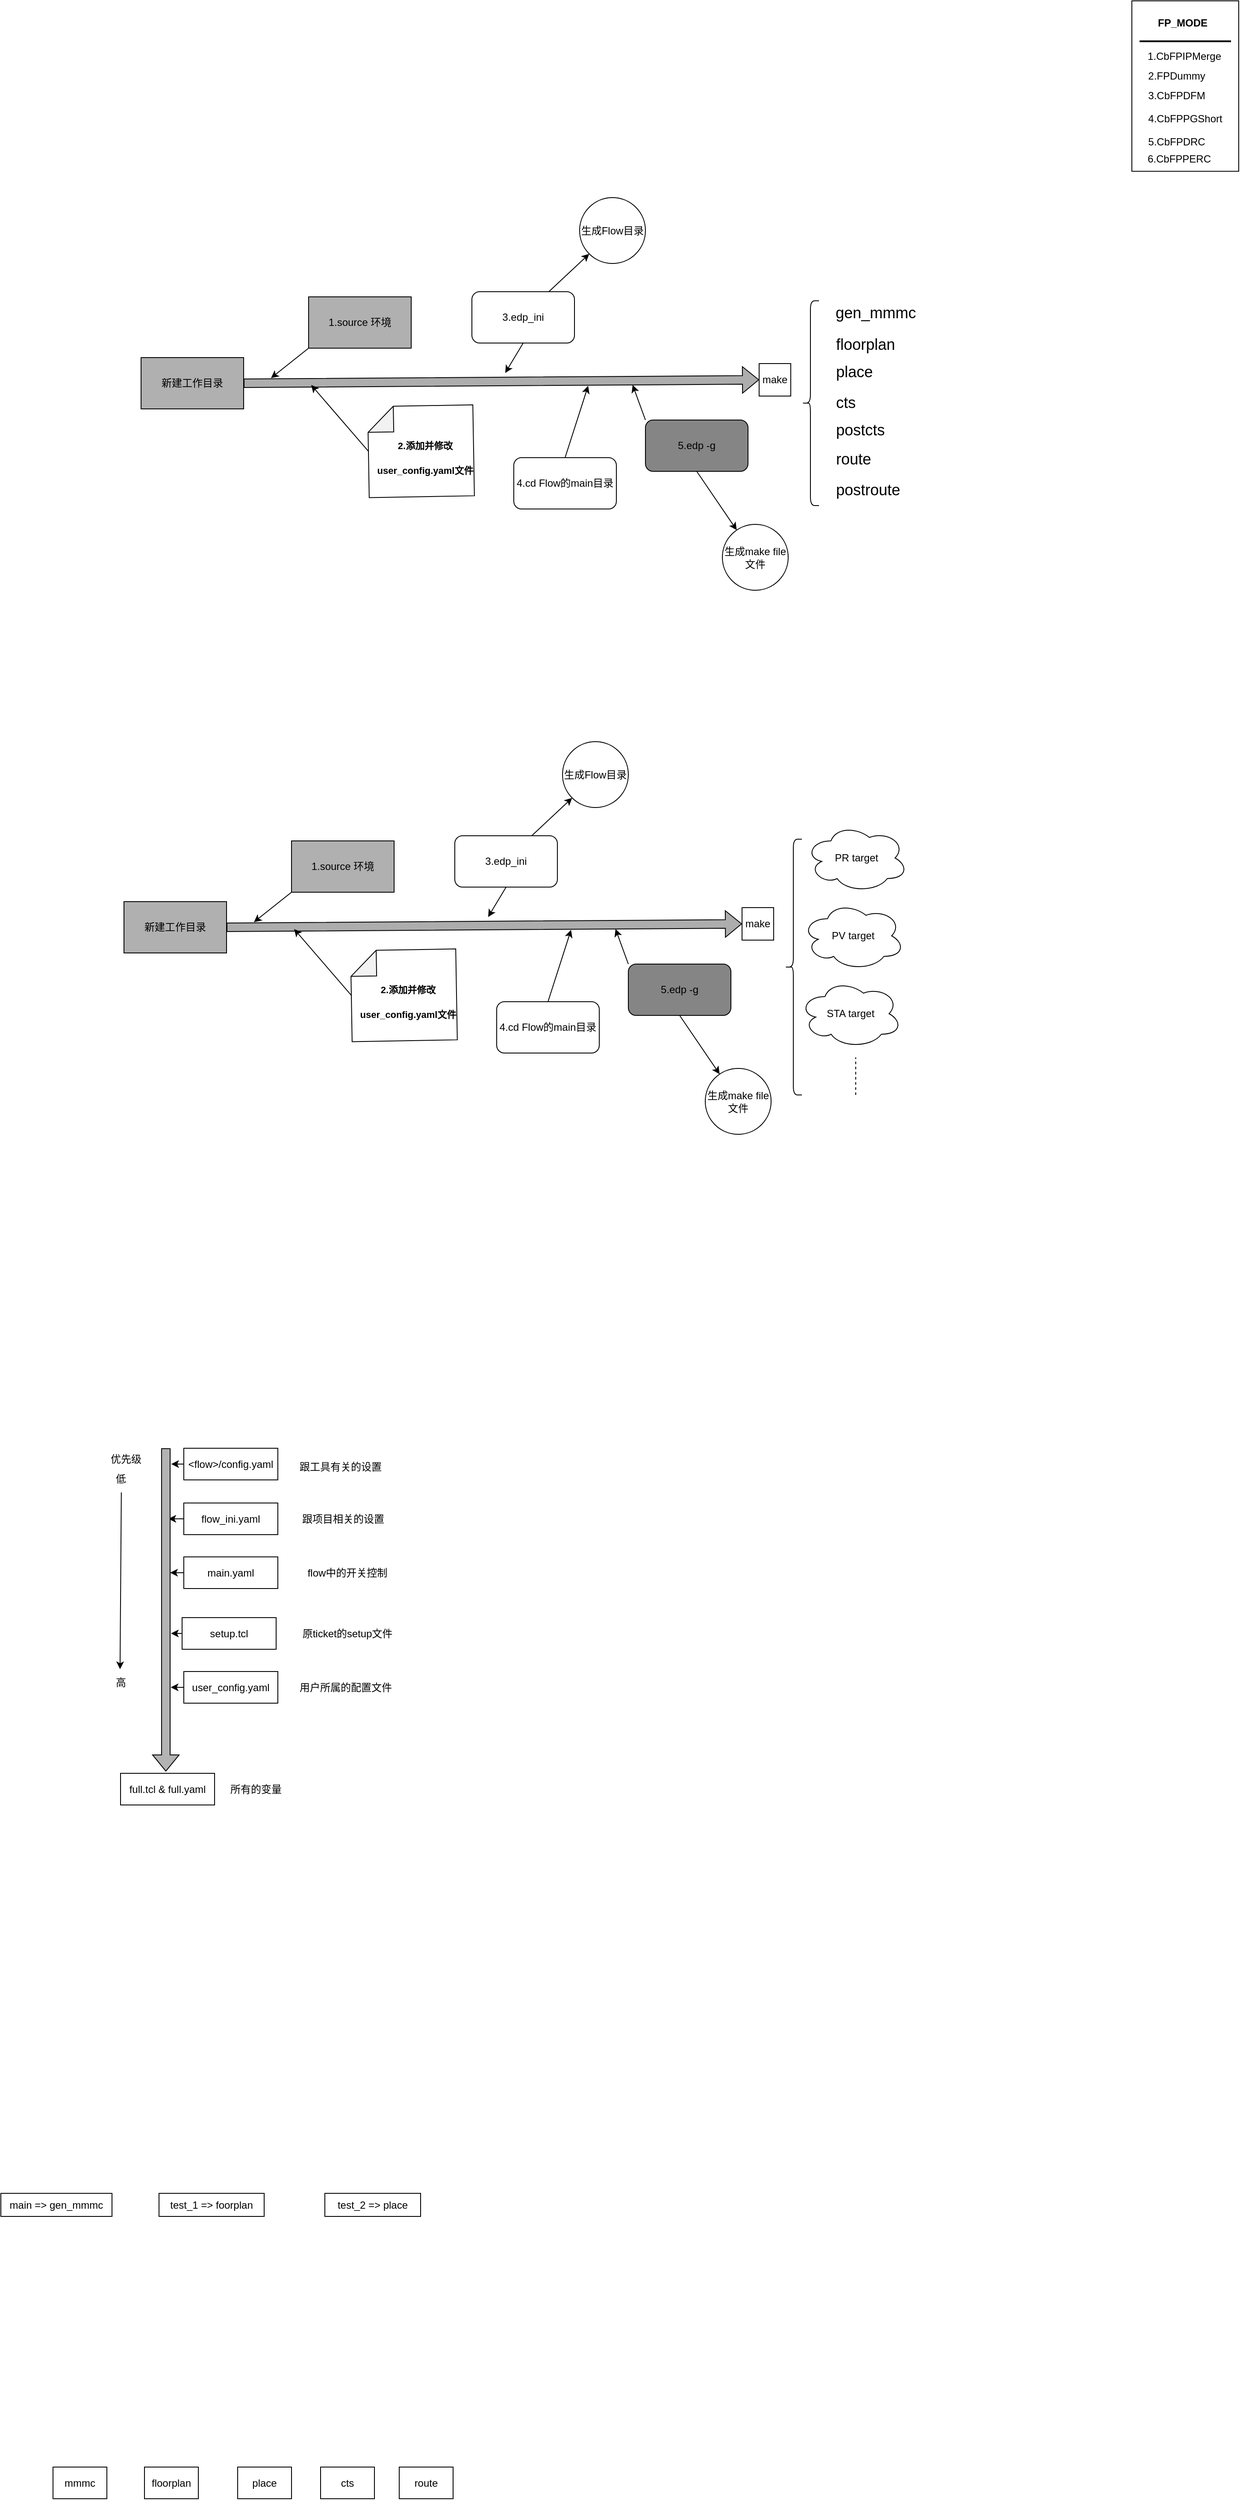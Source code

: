 <mxfile version="24.6.4" type="device">
  <diagram id="2Edrh2dbVa9gK9jKkyzz" name="第 1 页">
    <mxGraphModel dx="986" dy="433" grid="0" gridSize="10" guides="1" tooltips="1" connect="1" arrows="1" fold="1" page="1" pageScale="1" pageWidth="50000" pageHeight="50000" math="0" shadow="0">
      <root>
        <mxCell id="0" />
        <mxCell id="1" parent="0" />
        <mxCell id="g1J860Th6vdiFnxwKssL-17" value="1.source 环境" style="rounded=0;whiteSpace=wrap;html=1;fillColor=#B0B0B0;" parent="1" vertex="1">
          <mxGeometry x="452" y="551" width="120" height="60" as="geometry" />
        </mxCell>
        <mxCell id="g1J860Th6vdiFnxwKssL-18" value="新建工作目录" style="rounded=0;whiteSpace=wrap;html=1;fillColor=#B0B0B0;" parent="1" vertex="1">
          <mxGeometry x="256" y="622" width="120" height="60" as="geometry" />
        </mxCell>
        <mxCell id="g1J860Th6vdiFnxwKssL-22" value="" style="group" parent="1" vertex="1" connectable="0">
          <mxGeometry x="509" y="686" width="149" height="91" as="geometry" />
        </mxCell>
        <mxCell id="g1J860Th6vdiFnxwKssL-20" value="" style="shape=note;whiteSpace=wrap;html=1;backgroundOutline=1;darkOpacity=0.05;rotation=-91;" parent="g1J860Th6vdiFnxwKssL-22" vertex="1">
          <mxGeometry x="21.356" y="-16.023" width="106.288" height="123.045" as="geometry" />
        </mxCell>
        <mxCell id="g1J860Th6vdiFnxwKssL-21" value="&lt;font data-sider-select-id=&quot;ac3c47cb-9aac-4c60-aa73-1e2a86142721&quot; style=&quot;font-size: 11px;&quot;&gt;2.添加并修改&lt;/font&gt;&lt;div&gt;&lt;font data-sider-select-id=&quot;ac3c47cb-9aac-4c60-aa73-1e2a86142721&quot; style=&quot;font-size: 11px;&quot;&gt;user_config.yaml文件&lt;/font&gt;&lt;/div&gt;" style="text;strokeColor=none;fillColor=none;html=1;fontSize=24;fontStyle=1;verticalAlign=middle;align=center;" parent="g1J860Th6vdiFnxwKssL-22" vertex="1">
          <mxGeometry x="33.139" y="34.137" width="90.844" height="30.382" as="geometry" />
        </mxCell>
        <mxCell id="g1J860Th6vdiFnxwKssL-23" value="3.edp_ini" style="rounded=1;whiteSpace=wrap;html=1;" parent="1" vertex="1">
          <mxGeometry x="643" y="545" width="120" height="60" as="geometry" />
        </mxCell>
        <mxCell id="g1J860Th6vdiFnxwKssL-24" value="5.edp -g" style="rounded=1;whiteSpace=wrap;html=1;fillColor=#858585;" parent="1" vertex="1">
          <mxGeometry x="846" y="695" width="120" height="60" as="geometry" />
        </mxCell>
        <mxCell id="g1J860Th6vdiFnxwKssL-25" value="" style="shape=flexArrow;endArrow=classic;html=1;rounded=0;exitX=1;exitY=0.5;exitDx=0;exitDy=0;fillColor=#ADADAD;entryX=0;entryY=0.5;entryDx=0;entryDy=0;" parent="1" source="g1J860Th6vdiFnxwKssL-18" target="oWbEBl2o8Fg8DfM6E3F1-1" edge="1">
          <mxGeometry width="50" height="50" relative="1" as="geometry">
            <mxPoint x="443" y="663" as="sourcePoint" />
            <mxPoint x="994" y="645" as="targetPoint" />
          </mxGeometry>
        </mxCell>
        <mxCell id="g1J860Th6vdiFnxwKssL-26" value="" style="endArrow=classic;html=1;rounded=0;exitX=0;exitY=1;exitDx=0;exitDy=0;" parent="1" source="g1J860Th6vdiFnxwKssL-17" edge="1">
          <mxGeometry width="50" height="50" relative="1" as="geometry">
            <mxPoint x="713" y="447" as="sourcePoint" />
            <mxPoint x="408" y="646" as="targetPoint" />
          </mxGeometry>
        </mxCell>
        <mxCell id="g1J860Th6vdiFnxwKssL-28" value="" style="endArrow=classic;html=1;rounded=0;exitX=0;exitY=0;exitDx=54.174;exitDy=0;exitPerimeter=0;" parent="1" source="g1J860Th6vdiFnxwKssL-20" edge="1">
          <mxGeometry width="50" height="50" relative="1" as="geometry">
            <mxPoint x="713" y="568" as="sourcePoint" />
            <mxPoint x="455" y="654" as="targetPoint" />
          </mxGeometry>
        </mxCell>
        <mxCell id="g1J860Th6vdiFnxwKssL-29" value="" style="endArrow=classic;html=1;rounded=0;exitX=0.5;exitY=1;exitDx=0;exitDy=0;" parent="1" source="g1J860Th6vdiFnxwKssL-23" edge="1">
          <mxGeometry width="50" height="50" relative="1" as="geometry">
            <mxPoint x="713" y="568" as="sourcePoint" />
            <mxPoint x="682" y="640" as="targetPoint" />
          </mxGeometry>
        </mxCell>
        <mxCell id="g1J860Th6vdiFnxwKssL-30" value="" style="endArrow=classic;html=1;rounded=0;exitX=0;exitY=0;exitDx=0;exitDy=0;" parent="1" source="g1J860Th6vdiFnxwKssL-24" edge="1">
          <mxGeometry width="50" height="50" relative="1" as="geometry">
            <mxPoint x="713" y="568" as="sourcePoint" />
            <mxPoint x="831" y="654" as="targetPoint" />
          </mxGeometry>
        </mxCell>
        <mxCell id="g1J860Th6vdiFnxwKssL-31" value="生成make file文件" style="ellipse;whiteSpace=wrap;html=1;" parent="1" vertex="1">
          <mxGeometry x="936" y="817" width="77" height="77" as="geometry" />
        </mxCell>
        <mxCell id="g1J860Th6vdiFnxwKssL-32" value="生成Flow目录" style="ellipse;whiteSpace=wrap;html=1;" parent="1" vertex="1">
          <mxGeometry x="769" y="435" width="77" height="77" as="geometry" />
        </mxCell>
        <mxCell id="g1J860Th6vdiFnxwKssL-33" value="" style="endArrow=classic;html=1;rounded=0;exitX=0.75;exitY=0;exitDx=0;exitDy=0;entryX=0;entryY=1;entryDx=0;entryDy=0;" parent="1" source="g1J860Th6vdiFnxwKssL-23" target="g1J860Th6vdiFnxwKssL-32" edge="1">
          <mxGeometry width="50" height="50" relative="1" as="geometry">
            <mxPoint x="713" y="690" as="sourcePoint" />
            <mxPoint x="763" y="640" as="targetPoint" />
          </mxGeometry>
        </mxCell>
        <mxCell id="g1J860Th6vdiFnxwKssL-34" value="" style="endArrow=classic;html=1;rounded=0;exitX=0.5;exitY=1;exitDx=0;exitDy=0;" parent="1" source="g1J860Th6vdiFnxwKssL-24" target="g1J860Th6vdiFnxwKssL-31" edge="1">
          <mxGeometry width="50" height="50" relative="1" as="geometry">
            <mxPoint x="713" y="690" as="sourcePoint" />
            <mxPoint x="763" y="640" as="targetPoint" />
          </mxGeometry>
        </mxCell>
        <mxCell id="oWbEBl2o8Fg8DfM6E3F1-1" value="make" style="rounded=0;whiteSpace=wrap;html=1;" parent="1" vertex="1">
          <mxGeometry x="979" y="629" width="37" height="38" as="geometry" />
        </mxCell>
        <mxCell id="oWbEBl2o8Fg8DfM6E3F1-2" value="" style="shape=curlyBracket;whiteSpace=wrap;html=1;rounded=1;labelPosition=left;verticalLabelPosition=middle;align=right;verticalAlign=middle;" parent="1" vertex="1">
          <mxGeometry x="1029" y="555.62" width="20" height="239.38" as="geometry" />
        </mxCell>
        <mxCell id="oWbEBl2o8Fg8DfM6E3F1-46" value="" style="group" parent="1" vertex="1" connectable="0">
          <mxGeometry x="1415" y="205" width="125" height="199.25" as="geometry" />
        </mxCell>
        <mxCell id="oWbEBl2o8Fg8DfM6E3F1-40" value="&lt;div&gt;&lt;div&gt;&lt;br&gt;&lt;/div&gt;&lt;/div&gt;" style="rounded=0;whiteSpace=wrap;html=1;" parent="oWbEBl2o8Fg8DfM6E3F1-46" vertex="1">
          <mxGeometry width="125" height="199.25" as="geometry" />
        </mxCell>
        <mxCell id="oWbEBl2o8Fg8DfM6E3F1-41" value="" style="line;strokeWidth=2;html=1;" parent="oWbEBl2o8Fg8DfM6E3F1-46" vertex="1">
          <mxGeometry x="9.009" y="40.137" width="106.982" height="14.335" as="geometry" />
        </mxCell>
        <mxCell id="oWbEBl2o8Fg8DfM6E3F1-47" value="&lt;b data-sider-select-id=&quot;d9ca1631-cc6f-4ed3-a639-94c9e689825b&quot;&gt;FP_MODE&lt;/b&gt;" style="text;html=1;align=center;verticalAlign=middle;resizable=0;points=[];autosize=1;strokeColor=none;fillColor=none;" parent="oWbEBl2o8Fg8DfM6E3F1-46" vertex="1">
          <mxGeometry x="20.997" y="12.939" width="76" height="26" as="geometry" />
        </mxCell>
        <mxCell id="oWbEBl2o8Fg8DfM6E3F1-54" value="&lt;span data-sider-select-id=&quot;99fa7711-8cff-403c-a371-6c08e8c9f001&quot; style=&quot;text-align: left; text-wrap: wrap;&quot;&gt;&lt;font data-sider-select-id=&quot;bf49ba30-4566-4030-b8a1-2bf71007fc2c&quot; style=&quot;font-size: 12px;&quot;&gt;2.FPDummy&lt;/font&gt;&lt;/span&gt;" style="text;html=1;align=center;verticalAlign=middle;resizable=0;points=[];autosize=1;strokeColor=none;fillColor=none;" parent="oWbEBl2o8Fg8DfM6E3F1-46" vertex="1">
          <mxGeometry x="9.01" y="74.784" width="85" height="26" as="geometry" />
        </mxCell>
        <mxCell id="oWbEBl2o8Fg8DfM6E3F1-49" value="&lt;font data-sider-select-id=&quot;fd33093a-4f0a-4e13-8372-76dc305c88ec&quot; style=&quot;font-size: 12px;&quot;&gt;3.CbFPDFM&lt;/font&gt;" style="text;html=1;align=center;verticalAlign=middle;resizable=0;points=[];autosize=1;strokeColor=none;fillColor=none;" parent="oWbEBl2o8Fg8DfM6E3F1-46" vertex="1">
          <mxGeometry x="9.01" y="97.798" width="85" height="26" as="geometry" />
        </mxCell>
        <mxCell id="oWbEBl2o8Fg8DfM6E3F1-50" value="&lt;font data-sider-select-id=&quot;a13554c6-6b40-4dca-953b-ee59fdd4d036&quot; style=&quot;font-size: 12px;&quot;&gt;4.CbFPPGShort&lt;/font&gt;" style="text;html=1;align=center;verticalAlign=middle;resizable=0;points=[];autosize=1;strokeColor=none;fillColor=none;" parent="oWbEBl2o8Fg8DfM6E3F1-46" vertex="1">
          <mxGeometry x="9.01" y="124.989" width="105" height="26" as="geometry" />
        </mxCell>
        <mxCell id="oWbEBl2o8Fg8DfM6E3F1-51" value="&lt;font data-sider-select-id=&quot;acddb4a8-8911-43b6-9aab-9c53931a1b9e&quot; style=&quot;font-size: 12px;&quot;&gt;5.CbFPDRC&lt;/font&gt;" style="text;html=1;align=center;verticalAlign=middle;resizable=0;points=[];autosize=1;strokeColor=none;fillColor=none;" parent="oWbEBl2o8Fg8DfM6E3F1-46" vertex="1">
          <mxGeometry x="9.01" y="152.183" width="85" height="26" as="geometry" />
        </mxCell>
        <mxCell id="oWbEBl2o8Fg8DfM6E3F1-52" value="&lt;font data-sider-select-id=&quot;4f210d57-bb04-4a2b-893e-a420c23c2cde&quot; style=&quot;font-size: 12px;&quot;&gt;6.CbFPPERC&lt;/font&gt;" style="text;html=1;align=center;verticalAlign=middle;resizable=0;points=[];autosize=1;strokeColor=none;fillColor=none;" parent="oWbEBl2o8Fg8DfM6E3F1-46" vertex="1">
          <mxGeometry x="9.01" y="172.056" width="92" height="26" as="geometry" />
        </mxCell>
        <mxCell id="oWbEBl2o8Fg8DfM6E3F1-53" value="&lt;div&gt;&lt;span style=&quot;text-align: left;&quot; data-sider-select-id=&quot;d6f26f39-66fe-4509-8251-e858bef17e57&quot;&gt;&lt;font data-sider-select-id=&quot;4eeca90d-0ec9-4b86-97ac-9a9df71933e0&quot; style=&quot;font-size: 12px;&quot;&gt;1.CbFPIPMerge&lt;/font&gt;&lt;/span&gt;&lt;/div&gt;&lt;div&gt;&lt;br style=&quot;text-wrap: wrap;&quot;&gt;&lt;/div&gt;" style="text;html=1;align=center;verticalAlign=middle;resizable=0;points=[];autosize=1;strokeColor=none;fillColor=none;" parent="oWbEBl2o8Fg8DfM6E3F1-46" vertex="1">
          <mxGeometry x="9.01" y="51.512" width="104" height="41" as="geometry" />
        </mxCell>
        <mxCell id="_2UC7QPBTQOqAa1snjqE-1" value="&lt;font style=&quot;font-size: 18px;&quot;&gt;floorplan&lt;/font&gt;" style="text;html=1;align=center;verticalAlign=middle;resizable=0;points=[];autosize=1;strokeColor=none;fillColor=none;" parent="1" vertex="1">
          <mxGeometry x="1059" y="590" width="87" height="34" as="geometry" />
        </mxCell>
        <mxCell id="_2UC7QPBTQOqAa1snjqE-2" value="4.cd Flow的main目录" style="rounded=1;whiteSpace=wrap;html=1;" parent="1" vertex="1">
          <mxGeometry x="692" y="739" width="120" height="60" as="geometry" />
        </mxCell>
        <mxCell id="_2UC7QPBTQOqAa1snjqE-3" value="" style="endArrow=classic;html=1;rounded=0;exitX=0.5;exitY=0;exitDx=0;exitDy=0;" parent="1" source="_2UC7QPBTQOqAa1snjqE-2" edge="1">
          <mxGeometry width="50" height="50" relative="1" as="geometry">
            <mxPoint x="706" y="687" as="sourcePoint" />
            <mxPoint x="779" y="655" as="targetPoint" />
          </mxGeometry>
        </mxCell>
        <mxCell id="_2UC7QPBTQOqAa1snjqE-4" value="&lt;font style=&quot;font-size: 18px;&quot;&gt;place&lt;/font&gt;" style="text;html=1;align=center;verticalAlign=middle;resizable=0;points=[];autosize=1;strokeColor=none;fillColor=none;" parent="1" vertex="1">
          <mxGeometry x="1059" y="622" width="61" height="34" as="geometry" />
        </mxCell>
        <mxCell id="_2UC7QPBTQOqAa1snjqE-5" value="&lt;font style=&quot;font-size: 18px;&quot;&gt;cts&lt;/font&gt;" style="text;html=1;align=center;verticalAlign=middle;resizable=0;points=[];autosize=1;strokeColor=none;fillColor=none;" parent="1" vertex="1">
          <mxGeometry x="1059" y="658.31" width="41" height="34" as="geometry" />
        </mxCell>
        <mxCell id="_2UC7QPBTQOqAa1snjqE-6" value="&lt;font style=&quot;font-size: 18px;&quot;&gt;postcts&lt;/font&gt;" style="text;html=1;align=center;verticalAlign=middle;resizable=0;points=[];autosize=1;strokeColor=none;fillColor=none;" parent="1" vertex="1">
          <mxGeometry x="1059" y="690" width="75" height="34" as="geometry" />
        </mxCell>
        <mxCell id="_2UC7QPBTQOqAa1snjqE-7" value="&lt;font style=&quot;font-size: 18px;&quot;&gt;route&lt;/font&gt;" style="text;html=1;align=center;verticalAlign=middle;resizable=0;points=[];autosize=1;strokeColor=none;fillColor=none;" parent="1" vertex="1">
          <mxGeometry x="1059" y="724" width="59" height="34" as="geometry" />
        </mxCell>
        <mxCell id="_2UC7QPBTQOqAa1snjqE-8" value="&lt;font style=&quot;font-size: 18px;&quot;&gt;postroute&lt;/font&gt;" style="text;html=1;align=center;verticalAlign=middle;resizable=0;points=[];autosize=1;strokeColor=none;fillColor=none;" parent="1" vertex="1">
          <mxGeometry x="1059" y="760" width="93" height="34" as="geometry" />
        </mxCell>
        <mxCell id="_2UC7QPBTQOqAa1snjqE-10" value="1.source 环境" style="rounded=0;whiteSpace=wrap;html=1;fillColor=#B0B0B0;" parent="1" vertex="1">
          <mxGeometry x="432" y="1187" width="120" height="60" as="geometry" />
        </mxCell>
        <mxCell id="_2UC7QPBTQOqAa1snjqE-11" value="新建工作目录" style="rounded=0;whiteSpace=wrap;html=1;fillColor=#B0B0B0;" parent="1" vertex="1">
          <mxGeometry x="236" y="1258" width="120" height="60" as="geometry" />
        </mxCell>
        <mxCell id="_2UC7QPBTQOqAa1snjqE-12" value="" style="group" parent="1" vertex="1" connectable="0">
          <mxGeometry x="489" y="1322" width="149" height="91" as="geometry" />
        </mxCell>
        <mxCell id="_2UC7QPBTQOqAa1snjqE-13" value="" style="shape=note;whiteSpace=wrap;html=1;backgroundOutline=1;darkOpacity=0.05;rotation=-91;" parent="_2UC7QPBTQOqAa1snjqE-12" vertex="1">
          <mxGeometry x="21.356" y="-16.023" width="106.288" height="123.045" as="geometry" />
        </mxCell>
        <mxCell id="_2UC7QPBTQOqAa1snjqE-14" value="&lt;font data-sider-select-id=&quot;ac3c47cb-9aac-4c60-aa73-1e2a86142721&quot; style=&quot;font-size: 11px;&quot;&gt;2.添加并修改&lt;/font&gt;&lt;div&gt;&lt;font data-sider-select-id=&quot;ac3c47cb-9aac-4c60-aa73-1e2a86142721&quot; style=&quot;font-size: 11px;&quot;&gt;user_config.yaml文件&lt;/font&gt;&lt;/div&gt;" style="text;strokeColor=none;fillColor=none;html=1;fontSize=24;fontStyle=1;verticalAlign=middle;align=center;" parent="_2UC7QPBTQOqAa1snjqE-12" vertex="1">
          <mxGeometry x="33.139" y="34.137" width="90.844" height="30.382" as="geometry" />
        </mxCell>
        <mxCell id="_2UC7QPBTQOqAa1snjqE-15" value="3.edp_ini" style="rounded=1;whiteSpace=wrap;html=1;" parent="1" vertex="1">
          <mxGeometry x="623" y="1181" width="120" height="60" as="geometry" />
        </mxCell>
        <mxCell id="_2UC7QPBTQOqAa1snjqE-16" value="5.edp -g" style="rounded=1;whiteSpace=wrap;html=1;fillColor=#858585;" parent="1" vertex="1">
          <mxGeometry x="826" y="1331" width="120" height="60" as="geometry" />
        </mxCell>
        <mxCell id="_2UC7QPBTQOqAa1snjqE-17" value="" style="shape=flexArrow;endArrow=classic;html=1;rounded=0;exitX=1;exitY=0.5;exitDx=0;exitDy=0;fillColor=#ADADAD;entryX=0;entryY=0.5;entryDx=0;entryDy=0;" parent="1" source="_2UC7QPBTQOqAa1snjqE-11" target="_2UC7QPBTQOqAa1snjqE-26" edge="1">
          <mxGeometry width="50" height="50" relative="1" as="geometry">
            <mxPoint x="423" y="1299" as="sourcePoint" />
            <mxPoint x="974" y="1281" as="targetPoint" />
          </mxGeometry>
        </mxCell>
        <mxCell id="_2UC7QPBTQOqAa1snjqE-18" value="" style="endArrow=classic;html=1;rounded=0;exitX=0;exitY=1;exitDx=0;exitDy=0;" parent="1" source="_2UC7QPBTQOqAa1snjqE-10" edge="1">
          <mxGeometry width="50" height="50" relative="1" as="geometry">
            <mxPoint x="693" y="1083" as="sourcePoint" />
            <mxPoint x="388" y="1282" as="targetPoint" />
          </mxGeometry>
        </mxCell>
        <mxCell id="_2UC7QPBTQOqAa1snjqE-19" value="" style="endArrow=classic;html=1;rounded=0;exitX=0;exitY=0;exitDx=54.174;exitDy=0;exitPerimeter=0;" parent="1" source="_2UC7QPBTQOqAa1snjqE-13" edge="1">
          <mxGeometry width="50" height="50" relative="1" as="geometry">
            <mxPoint x="693" y="1204" as="sourcePoint" />
            <mxPoint x="435" y="1290" as="targetPoint" />
          </mxGeometry>
        </mxCell>
        <mxCell id="_2UC7QPBTQOqAa1snjqE-20" value="" style="endArrow=classic;html=1;rounded=0;exitX=0.5;exitY=1;exitDx=0;exitDy=0;" parent="1" source="_2UC7QPBTQOqAa1snjqE-15" edge="1">
          <mxGeometry width="50" height="50" relative="1" as="geometry">
            <mxPoint x="693" y="1204" as="sourcePoint" />
            <mxPoint x="662" y="1276" as="targetPoint" />
          </mxGeometry>
        </mxCell>
        <mxCell id="_2UC7QPBTQOqAa1snjqE-21" value="" style="endArrow=classic;html=1;rounded=0;exitX=0;exitY=0;exitDx=0;exitDy=0;" parent="1" source="_2UC7QPBTQOqAa1snjqE-16" edge="1">
          <mxGeometry width="50" height="50" relative="1" as="geometry">
            <mxPoint x="693" y="1204" as="sourcePoint" />
            <mxPoint x="811" y="1290" as="targetPoint" />
          </mxGeometry>
        </mxCell>
        <mxCell id="_2UC7QPBTQOqAa1snjqE-22" value="生成make file文件" style="ellipse;whiteSpace=wrap;html=1;" parent="1" vertex="1">
          <mxGeometry x="916" y="1453" width="77" height="77" as="geometry" />
        </mxCell>
        <mxCell id="_2UC7QPBTQOqAa1snjqE-23" value="生成Flow目录" style="ellipse;whiteSpace=wrap;html=1;" parent="1" vertex="1">
          <mxGeometry x="749" y="1071" width="77" height="77" as="geometry" />
        </mxCell>
        <mxCell id="_2UC7QPBTQOqAa1snjqE-24" value="" style="endArrow=classic;html=1;rounded=0;exitX=0.75;exitY=0;exitDx=0;exitDy=0;entryX=0;entryY=1;entryDx=0;entryDy=0;" parent="1" source="_2UC7QPBTQOqAa1snjqE-15" target="_2UC7QPBTQOqAa1snjqE-23" edge="1">
          <mxGeometry width="50" height="50" relative="1" as="geometry">
            <mxPoint x="693" y="1326" as="sourcePoint" />
            <mxPoint x="743" y="1276" as="targetPoint" />
          </mxGeometry>
        </mxCell>
        <mxCell id="_2UC7QPBTQOqAa1snjqE-25" value="" style="endArrow=classic;html=1;rounded=0;exitX=0.5;exitY=1;exitDx=0;exitDy=0;" parent="1" source="_2UC7QPBTQOqAa1snjqE-16" target="_2UC7QPBTQOqAa1snjqE-22" edge="1">
          <mxGeometry width="50" height="50" relative="1" as="geometry">
            <mxPoint x="693" y="1326" as="sourcePoint" />
            <mxPoint x="743" y="1276" as="targetPoint" />
          </mxGeometry>
        </mxCell>
        <mxCell id="_2UC7QPBTQOqAa1snjqE-26" value="make" style="rounded=0;whiteSpace=wrap;html=1;" parent="1" vertex="1">
          <mxGeometry x="959" y="1265" width="37" height="38" as="geometry" />
        </mxCell>
        <mxCell id="_2UC7QPBTQOqAa1snjqE-27" value="" style="shape=curlyBracket;whiteSpace=wrap;html=1;rounded=1;labelPosition=left;verticalLabelPosition=middle;align=right;verticalAlign=middle;" parent="1" vertex="1">
          <mxGeometry x="1009" y="1185" width="20" height="299" as="geometry" />
        </mxCell>
        <mxCell id="_2UC7QPBTQOqAa1snjqE-29" value="4.cd Flow的main目录" style="rounded=1;whiteSpace=wrap;html=1;" parent="1" vertex="1">
          <mxGeometry x="672" y="1375" width="120" height="60" as="geometry" />
        </mxCell>
        <mxCell id="_2UC7QPBTQOqAa1snjqE-30" value="" style="endArrow=classic;html=1;rounded=0;exitX=0.5;exitY=0;exitDx=0;exitDy=0;" parent="1" source="_2UC7QPBTQOqAa1snjqE-29" edge="1">
          <mxGeometry width="50" height="50" relative="1" as="geometry">
            <mxPoint x="686" y="1323" as="sourcePoint" />
            <mxPoint x="759" y="1291" as="targetPoint" />
          </mxGeometry>
        </mxCell>
        <mxCell id="_2UC7QPBTQOqAa1snjqE-36" value="PR target" style="ellipse;shape=cloud;whiteSpace=wrap;html=1;" parent="1" vertex="1">
          <mxGeometry x="1033" y="1167" width="120" height="80" as="geometry" />
        </mxCell>
        <mxCell id="_2UC7QPBTQOqAa1snjqE-37" value="PV target" style="ellipse;shape=cloud;whiteSpace=wrap;html=1;" parent="1" vertex="1">
          <mxGeometry x="1029" y="1258" width="120" height="80" as="geometry" />
        </mxCell>
        <mxCell id="_2UC7QPBTQOqAa1snjqE-38" value="STA target" style="ellipse;shape=cloud;whiteSpace=wrap;html=1;" parent="1" vertex="1">
          <mxGeometry x="1026" y="1349" width="120" height="80" as="geometry" />
        </mxCell>
        <mxCell id="_2UC7QPBTQOqAa1snjqE-39" value="" style="endArrow=none;dashed=1;html=1;rounded=0;" parent="1" edge="1">
          <mxGeometry width="50" height="50" relative="1" as="geometry">
            <mxPoint x="1092" y="1484" as="sourcePoint" />
            <mxPoint x="1092" y="1440" as="targetPoint" />
          </mxGeometry>
        </mxCell>
        <mxCell id="fot1-dn6BqoBOH9BtjJu-8" style="edgeStyle=orthogonalEdgeStyle;rounded=0;orthogonalLoop=1;jettySize=auto;html=1;exitX=0;exitY=0.5;exitDx=0;exitDy=0;" parent="1" source="fot1-dn6BqoBOH9BtjJu-1" edge="1">
          <mxGeometry relative="1" as="geometry">
            <mxPoint x="291.333" y="1916" as="targetPoint" />
          </mxGeometry>
        </mxCell>
        <mxCell id="fot1-dn6BqoBOH9BtjJu-1" value="&amp;lt;flow&amp;gt;/config.yaml" style="rounded=0;whiteSpace=wrap;html=1;" parent="1" vertex="1">
          <mxGeometry x="306" y="1897" width="110" height="37" as="geometry" />
        </mxCell>
        <mxCell id="fot1-dn6BqoBOH9BtjJu-9" style="edgeStyle=orthogonalEdgeStyle;rounded=0;orthogonalLoop=1;jettySize=auto;html=1;exitX=0;exitY=0.5;exitDx=0;exitDy=0;" parent="1" source="fot1-dn6BqoBOH9BtjJu-2" edge="1">
          <mxGeometry relative="1" as="geometry">
            <mxPoint x="288.0" y="1980" as="targetPoint" />
          </mxGeometry>
        </mxCell>
        <mxCell id="fot1-dn6BqoBOH9BtjJu-2" value="flow_ini.yaml" style="rounded=0;whiteSpace=wrap;html=1;" parent="1" vertex="1">
          <mxGeometry x="306" y="1961" width="110" height="37" as="geometry" />
        </mxCell>
        <mxCell id="fot1-dn6BqoBOH9BtjJu-10" style="edgeStyle=orthogonalEdgeStyle;rounded=0;orthogonalLoop=1;jettySize=auto;html=1;exitX=0;exitY=0.5;exitDx=0;exitDy=0;" parent="1" source="fot1-dn6BqoBOH9BtjJu-3" edge="1">
          <mxGeometry relative="1" as="geometry">
            <mxPoint x="290.0" y="2043" as="targetPoint" />
          </mxGeometry>
        </mxCell>
        <mxCell id="fot1-dn6BqoBOH9BtjJu-3" value="main.yaml" style="rounded=0;whiteSpace=wrap;html=1;" parent="1" vertex="1">
          <mxGeometry x="306" y="2024" width="110" height="37" as="geometry" />
        </mxCell>
        <mxCell id="fot1-dn6BqoBOH9BtjJu-11" style="edgeStyle=orthogonalEdgeStyle;rounded=0;orthogonalLoop=1;jettySize=auto;html=1;exitX=0;exitY=0.5;exitDx=0;exitDy=0;" parent="1" source="fot1-dn6BqoBOH9BtjJu-4" edge="1">
          <mxGeometry relative="1" as="geometry">
            <mxPoint x="291" y="2113" as="targetPoint" />
          </mxGeometry>
        </mxCell>
        <mxCell id="fot1-dn6BqoBOH9BtjJu-4" value="setup.tcl" style="rounded=0;whiteSpace=wrap;html=1;" parent="1" vertex="1">
          <mxGeometry x="304" y="2095" width="110" height="37" as="geometry" />
        </mxCell>
        <mxCell id="fot1-dn6BqoBOH9BtjJu-12" style="edgeStyle=orthogonalEdgeStyle;rounded=0;orthogonalLoop=1;jettySize=auto;html=1;exitX=0;exitY=0.5;exitDx=0;exitDy=0;" parent="1" source="fot1-dn6BqoBOH9BtjJu-5" edge="1">
          <mxGeometry relative="1" as="geometry">
            <mxPoint x="290.667" y="2177" as="targetPoint" />
          </mxGeometry>
        </mxCell>
        <mxCell id="fot1-dn6BqoBOH9BtjJu-5" value="user_config.yaml" style="rounded=0;whiteSpace=wrap;html=1;" parent="1" vertex="1">
          <mxGeometry x="306" y="2158" width="110" height="37" as="geometry" />
        </mxCell>
        <mxCell id="fot1-dn6BqoBOH9BtjJu-6" value="full.tcl &amp;amp; full.yaml" style="rounded=0;whiteSpace=wrap;html=1;" parent="1" vertex="1">
          <mxGeometry x="232" y="2277" width="110" height="37" as="geometry" />
        </mxCell>
        <mxCell id="fot1-dn6BqoBOH9BtjJu-7" value="" style="shape=flexArrow;endArrow=classic;html=1;rounded=0;fillColor=#B3B3B3;" parent="1" edge="1">
          <mxGeometry width="50" height="50" relative="1" as="geometry">
            <mxPoint x="285" y="1897" as="sourcePoint" />
            <mxPoint x="285" y="2275" as="targetPoint" />
          </mxGeometry>
        </mxCell>
        <mxCell id="fot1-dn6BqoBOH9BtjJu-17" value="所有的变量" style="text;html=1;align=center;verticalAlign=middle;resizable=0;points=[];autosize=1;strokeColor=none;fillColor=none;" parent="1" vertex="1">
          <mxGeometry x="351" y="2282.5" width="78" height="26" as="geometry" />
        </mxCell>
        <mxCell id="fot1-dn6BqoBOH9BtjJu-18" value="跟工具有关的设置" style="text;html=1;align=center;verticalAlign=middle;resizable=0;points=[];autosize=1;strokeColor=none;fillColor=none;" parent="1" vertex="1">
          <mxGeometry x="432" y="1906" width="114" height="26" as="geometry" />
        </mxCell>
        <mxCell id="fot1-dn6BqoBOH9BtjJu-19" value="跟项目相关的设置" style="text;html=1;align=center;verticalAlign=middle;resizable=0;points=[];autosize=1;strokeColor=none;fillColor=none;" parent="1" vertex="1">
          <mxGeometry x="435" y="1966.5" width="114" height="26" as="geometry" />
        </mxCell>
        <mxCell id="fot1-dn6BqoBOH9BtjJu-20" value="flow中的开关控制" style="text;html=1;align=center;verticalAlign=middle;resizable=0;points=[];autosize=1;strokeColor=none;fillColor=none;" parent="1" vertex="1">
          <mxGeometry x="441" y="2029.5" width="111" height="26" as="geometry" />
        </mxCell>
        <mxCell id="fot1-dn6BqoBOH9BtjJu-21" value="用户所属的配置文件" style="text;html=1;align=center;verticalAlign=middle;resizable=0;points=[];autosize=1;strokeColor=none;fillColor=none;" parent="1" vertex="1">
          <mxGeometry x="432" y="2163.5" width="126" height="26" as="geometry" />
        </mxCell>
        <mxCell id="fot1-dn6BqoBOH9BtjJu-22" value="原ticket的setup文件" style="text;html=1;align=center;verticalAlign=middle;resizable=0;points=[];autosize=1;strokeColor=none;fillColor=none;" parent="1" vertex="1">
          <mxGeometry x="435" y="2100.5" width="123" height="26" as="geometry" />
        </mxCell>
        <mxCell id="fot1-dn6BqoBOH9BtjJu-23" value="优先级" style="text;html=1;align=center;verticalAlign=middle;resizable=0;points=[];autosize=1;strokeColor=none;fillColor=none;" parent="1" vertex="1">
          <mxGeometry x="211" y="1897" width="54" height="26" as="geometry" />
        </mxCell>
        <mxCell id="fot1-dn6BqoBOH9BtjJu-24" value="低" style="text;html=1;align=center;verticalAlign=middle;resizable=0;points=[];autosize=1;strokeColor=none;fillColor=none;" parent="1" vertex="1">
          <mxGeometry x="217" y="1920" width="30" height="26" as="geometry" />
        </mxCell>
        <mxCell id="fot1-dn6BqoBOH9BtjJu-25" value="高" style="text;html=1;align=center;verticalAlign=middle;resizable=0;points=[];autosize=1;strokeColor=none;fillColor=none;" parent="1" vertex="1">
          <mxGeometry x="217" y="2158" width="30" height="26" as="geometry" />
        </mxCell>
        <mxCell id="fot1-dn6BqoBOH9BtjJu-26" value="" style="endArrow=classic;html=1;rounded=0;exitX=0.531;exitY=1.102;exitDx=0;exitDy=0;exitPerimeter=0;entryX=0.481;entryY=-0.105;entryDx=0;entryDy=0;entryPerimeter=0;" parent="1" source="fot1-dn6BqoBOH9BtjJu-24" target="fot1-dn6BqoBOH9BtjJu-25" edge="1">
          <mxGeometry width="50" height="50" relative="1" as="geometry">
            <mxPoint x="453" y="2124" as="sourcePoint" />
            <mxPoint x="503" y="2074" as="targetPoint" />
          </mxGeometry>
        </mxCell>
        <mxCell id="QrOHKRXQDqSgTOH32D2a-2" value="&lt;span style=&quot;font-size: 18px;&quot;&gt;gen_mmmc&lt;/span&gt;" style="text;html=1;align=center;verticalAlign=middle;resizable=0;points=[];autosize=1;strokeColor=none;fillColor=none;" parent="1" vertex="1">
          <mxGeometry x="1059" y="553" width="112" height="34" as="geometry" />
        </mxCell>
        <mxCell id="1Zt1AG3q7kdrJABkYCqZ-1" value="main =&amp;gt; gen_mmmc" style="rounded=0;whiteSpace=wrap;html=1;" vertex="1" parent="1">
          <mxGeometry x="92" y="2768" width="130" height="27" as="geometry" />
        </mxCell>
        <mxCell id="1Zt1AG3q7kdrJABkYCqZ-2" value="test_1 =&amp;gt; foorplan" style="rounded=0;whiteSpace=wrap;html=1;" vertex="1" parent="1">
          <mxGeometry x="277" y="2768" width="123" height="27" as="geometry" />
        </mxCell>
        <mxCell id="1Zt1AG3q7kdrJABkYCqZ-3" value="test_2 =&amp;gt; place" style="rounded=0;whiteSpace=wrap;html=1;" vertex="1" parent="1">
          <mxGeometry x="471" y="2768" width="112" height="27" as="geometry" />
        </mxCell>
        <mxCell id="1Zt1AG3q7kdrJABkYCqZ-8" value="mmmc" style="rounded=0;whiteSpace=wrap;html=1;" vertex="1" parent="1">
          <mxGeometry x="153" y="3088" width="63" height="37" as="geometry" />
        </mxCell>
        <mxCell id="1Zt1AG3q7kdrJABkYCqZ-9" value="floorplan" style="rounded=0;whiteSpace=wrap;html=1;" vertex="1" parent="1">
          <mxGeometry x="260" y="3088" width="63" height="37" as="geometry" />
        </mxCell>
        <mxCell id="1Zt1AG3q7kdrJABkYCqZ-10" value="place" style="rounded=0;whiteSpace=wrap;html=1;" vertex="1" parent="1">
          <mxGeometry x="369" y="3088" width="63" height="37" as="geometry" />
        </mxCell>
        <mxCell id="1Zt1AG3q7kdrJABkYCqZ-11" value="route" style="rounded=0;whiteSpace=wrap;html=1;" vertex="1" parent="1">
          <mxGeometry x="558" y="3088" width="63" height="37" as="geometry" />
        </mxCell>
        <mxCell id="1Zt1AG3q7kdrJABkYCqZ-12" value="cts" style="rounded=0;whiteSpace=wrap;html=1;" vertex="1" parent="1">
          <mxGeometry x="466" y="3088" width="63" height="37" as="geometry" />
        </mxCell>
      </root>
    </mxGraphModel>
  </diagram>
</mxfile>
